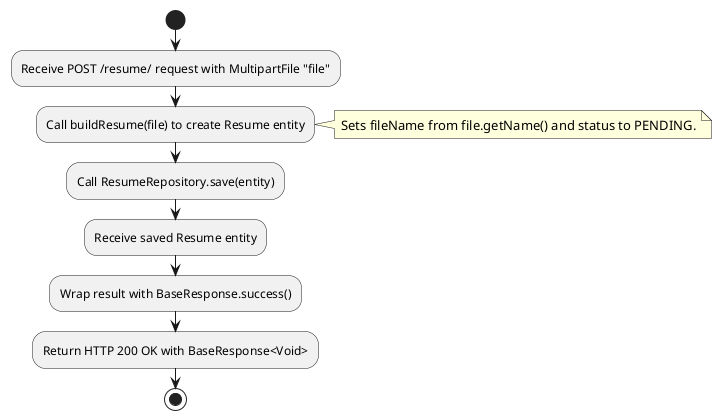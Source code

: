 @startuml
start
:Receive POST /resume/ request with MultipartFile "file";
:Call buildResume(file) to create Resume entity;
  note right: Sets fileName from file.getName() and status to PENDING.
:Call ResumeRepository.save(entity);
:Receive saved Resume entity;
:Wrap result with BaseResponse.success();
:Return HTTP 200 OK with BaseResponse<Void>;
stop
@enduml
